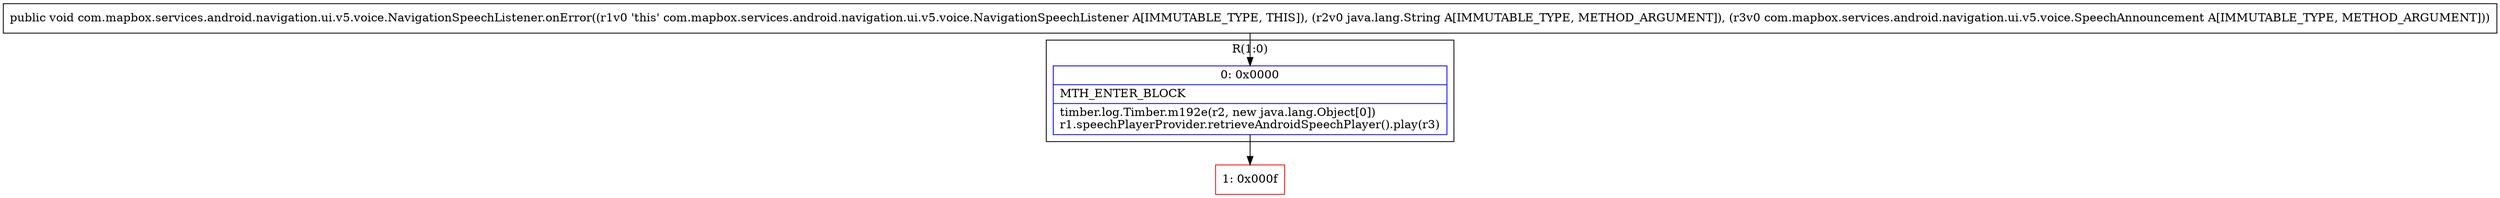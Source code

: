 digraph "CFG forcom.mapbox.services.android.navigation.ui.v5.voice.NavigationSpeechListener.onError(Ljava\/lang\/String;Lcom\/mapbox\/services\/android\/navigation\/ui\/v5\/voice\/SpeechAnnouncement;)V" {
subgraph cluster_Region_912055803 {
label = "R(1:0)";
node [shape=record,color=blue];
Node_0 [shape=record,label="{0\:\ 0x0000|MTH_ENTER_BLOCK\l|timber.log.Timber.m192e(r2, new java.lang.Object[0])\lr1.speechPlayerProvider.retrieveAndroidSpeechPlayer().play(r3)\l}"];
}
Node_1 [shape=record,color=red,label="{1\:\ 0x000f}"];
MethodNode[shape=record,label="{public void com.mapbox.services.android.navigation.ui.v5.voice.NavigationSpeechListener.onError((r1v0 'this' com.mapbox.services.android.navigation.ui.v5.voice.NavigationSpeechListener A[IMMUTABLE_TYPE, THIS]), (r2v0 java.lang.String A[IMMUTABLE_TYPE, METHOD_ARGUMENT]), (r3v0 com.mapbox.services.android.navigation.ui.v5.voice.SpeechAnnouncement A[IMMUTABLE_TYPE, METHOD_ARGUMENT])) }"];
MethodNode -> Node_0;
Node_0 -> Node_1;
}

